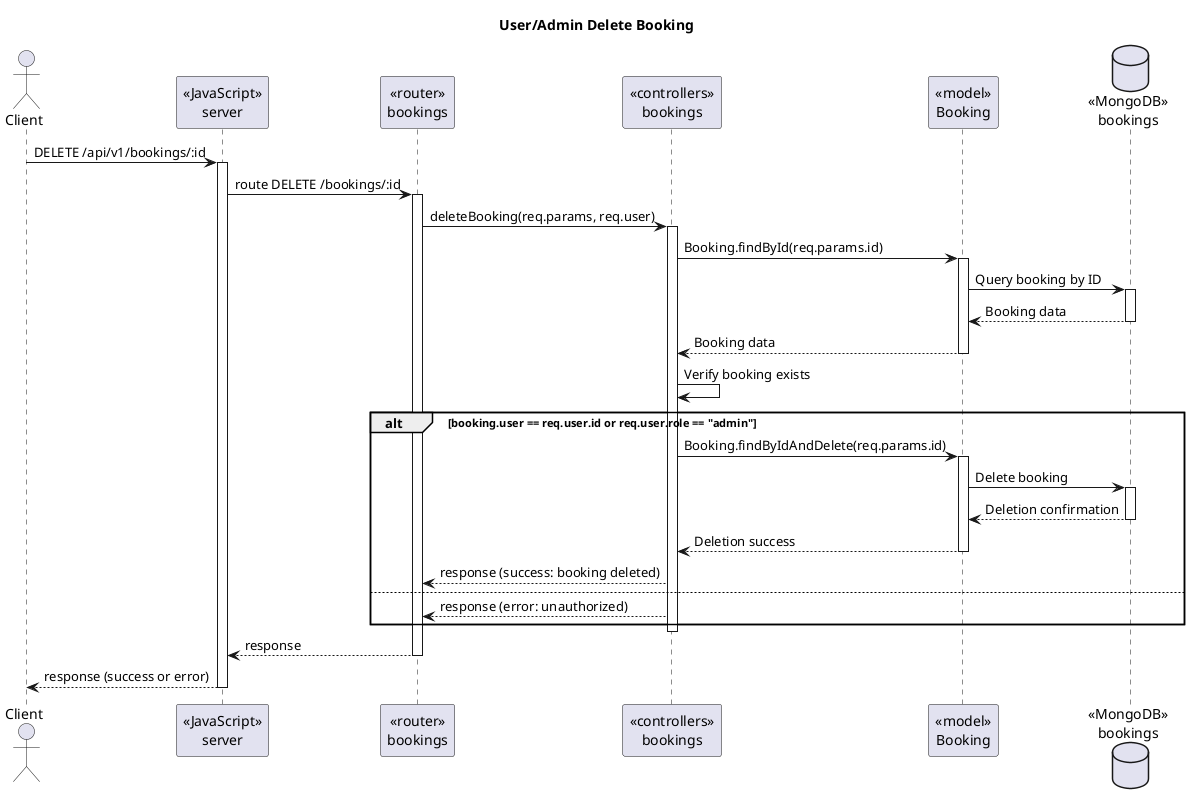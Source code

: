@startuml UserDeleteBooking
title User/Admin Delete Booking

actor Client
participant "«JavaScript»\nserver" as Server
participant "«router»\nbookings" as BookingsRouter
participant "«controllers»\nbookings" as BookingsController
participant "«model»\nBooking" as BookingModel
database "«MongoDB»\nbookings" as MongoDBBookings

Client -> Server: DELETE /api/v1/bookings/:id
activate Server
Server -> BookingsRouter: route DELETE /bookings/:id
activate BookingsRouter
BookingsRouter -> BookingsController: deleteBooking(req.params, req.user)
activate BookingsController

BookingsController -> BookingModel: Booking.findById(req.params.id)
activate BookingModel
BookingModel -> MongoDBBookings: Query booking by ID
activate MongoDBBookings
MongoDBBookings --> BookingModel: Booking data
deactivate MongoDBBookings
BookingModel --> BookingsController: Booking data
deactivate BookingModel

BookingsController -> BookingsController: Verify booking exists

alt booking.user == req.user.id or req.user.role == "admin"
    BookingsController -> BookingModel: Booking.findByIdAndDelete(req.params.id)
    activate BookingModel
    BookingModel -> MongoDBBookings: Delete booking
    activate MongoDBBookings
    MongoDBBookings --> BookingModel: Deletion confirmation
    deactivate MongoDBBookings
    BookingModel --> BookingsController: Deletion success
    deactivate BookingModel
    BookingsController --> BookingsRouter: response (success: booking deleted)
else
    BookingsController --> BookingsRouter: response (error: unauthorized)
end
deactivate BookingsController

BookingsRouter --> Server: response
deactivate BookingsRouter
Server --> Client: response (success or error)
deactivate Server

@enduml